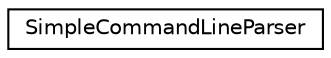 digraph "Graphical Class Hierarchy"
{
  edge [fontname="Helvetica",fontsize="10",labelfontname="Helvetica",labelfontsize="10"];
  node [fontname="Helvetica",fontsize="10",shape=record];
  rankdir="LR";
  Node1 [label="SimpleCommandLineParser",height=0.2,width=0.4,color="black", fillcolor="white", style="filled",URL="$class_simple_command_line_parser.html"];
}
